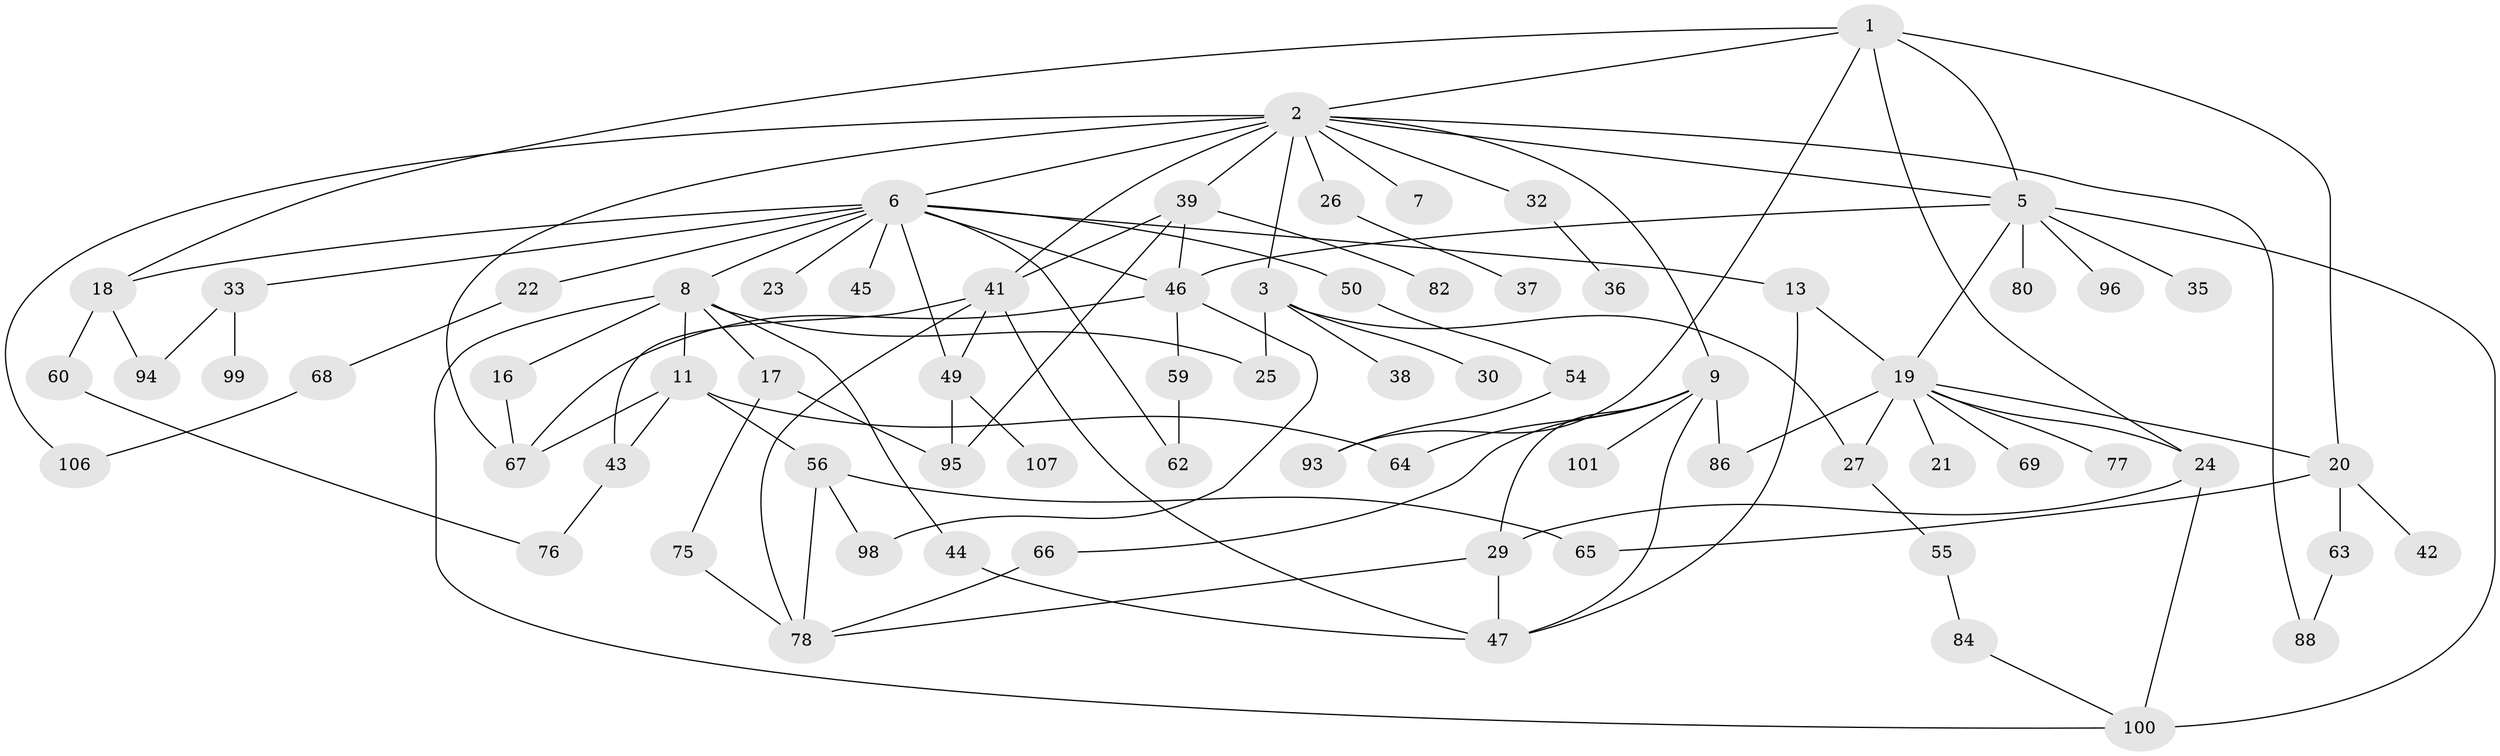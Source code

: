 // original degree distribution, {6: 0.036036036036036036, 9: 0.009009009009009009, 4: 0.14414414414414414, 7: 0.036036036036036036, 3: 0.14414414414414414, 11: 0.009009009009009009, 2: 0.36936936936936937, 5: 0.018018018018018018, 1: 0.23423423423423423}
// Generated by graph-tools (version 1.1) at 2025/41/03/06/25 10:41:26]
// undirected, 72 vertices, 110 edges
graph export_dot {
graph [start="1"]
  node [color=gray90,style=filled];
  1 [super="+10"];
  2 [super="+4"];
  3 [super="+15"];
  5 [super="+31"];
  6 [super="+81"];
  7 [super="+12"];
  8 [super="+53"];
  9 [super="+14"];
  11 [super="+48"];
  13 [super="+70"];
  16 [super="+73"];
  17 [super="+108"];
  18 [super="+58"];
  19 [super="+34"];
  20 [super="+92"];
  21;
  22 [super="+103"];
  23 [super="+61"];
  24 [super="+28"];
  25 [super="+91"];
  26 [super="+85"];
  27 [super="+40"];
  29 [super="+52"];
  30;
  32;
  33 [super="+74"];
  35;
  36 [super="+89"];
  37;
  38;
  39 [super="+109"];
  41 [super="+51"];
  42;
  43 [super="+102"];
  44;
  45;
  46 [super="+57"];
  47 [super="+83"];
  49 [super="+71"];
  50;
  54;
  55;
  56 [super="+104"];
  59 [super="+87"];
  60;
  62 [super="+72"];
  63;
  64;
  65 [super="+110"];
  66;
  67 [super="+90"];
  68 [super="+79"];
  69;
  75;
  76;
  77;
  78 [super="+97"];
  80;
  82;
  84;
  86;
  88;
  93 [super="+111"];
  94;
  95 [super="+105"];
  96;
  98;
  99;
  100;
  101;
  106;
  107;
  1 -- 2;
  1 -- 5;
  1 -- 24;
  1 -- 20;
  1 -- 18;
  1 -- 93;
  2 -- 3;
  2 -- 9;
  2 -- 32;
  2 -- 39 [weight=2];
  2 -- 41;
  2 -- 106;
  2 -- 5;
  2 -- 26;
  2 -- 6;
  2 -- 7;
  2 -- 88;
  2 -- 67;
  3 -- 25;
  3 -- 30;
  3 -- 27;
  3 -- 38;
  5 -- 35;
  5 -- 80;
  5 -- 96;
  5 -- 19;
  5 -- 100;
  5 -- 46;
  6 -- 8;
  6 -- 13;
  6 -- 18;
  6 -- 22;
  6 -- 23;
  6 -- 33;
  6 -- 45;
  6 -- 50;
  6 -- 62;
  6 -- 46;
  6 -- 49;
  8 -- 11;
  8 -- 16;
  8 -- 17;
  8 -- 44;
  8 -- 100;
  8 -- 25;
  9 -- 47;
  9 -- 66;
  9 -- 86;
  9 -- 64;
  9 -- 29;
  9 -- 101;
  11 -- 43;
  11 -- 67;
  11 -- 64;
  11 -- 56 [weight=2];
  13 -- 19;
  13 -- 47;
  16 -- 67;
  17 -- 75;
  17 -- 95;
  18 -- 60;
  18 -- 94;
  19 -- 20;
  19 -- 21;
  19 -- 69;
  19 -- 86;
  19 -- 27;
  19 -- 77;
  19 -- 24;
  20 -- 42;
  20 -- 63;
  20 -- 65;
  22 -- 68;
  24 -- 29;
  24 -- 100;
  26 -- 37;
  27 -- 55;
  29 -- 47;
  29 -- 78;
  32 -- 36;
  33 -- 99;
  33 -- 94;
  39 -- 82;
  39 -- 95;
  39 -- 41;
  39 -- 46;
  41 -- 49;
  41 -- 43;
  41 -- 78;
  41 -- 47;
  43 -- 76;
  44 -- 47;
  46 -- 59;
  46 -- 98;
  46 -- 67;
  49 -- 107;
  49 -- 95;
  50 -- 54;
  54 -- 93;
  55 -- 84;
  56 -- 65;
  56 -- 78;
  56 -- 98;
  59 -- 62;
  60 -- 76;
  63 -- 88;
  66 -- 78;
  68 -- 106;
  75 -- 78;
  84 -- 100;
}
